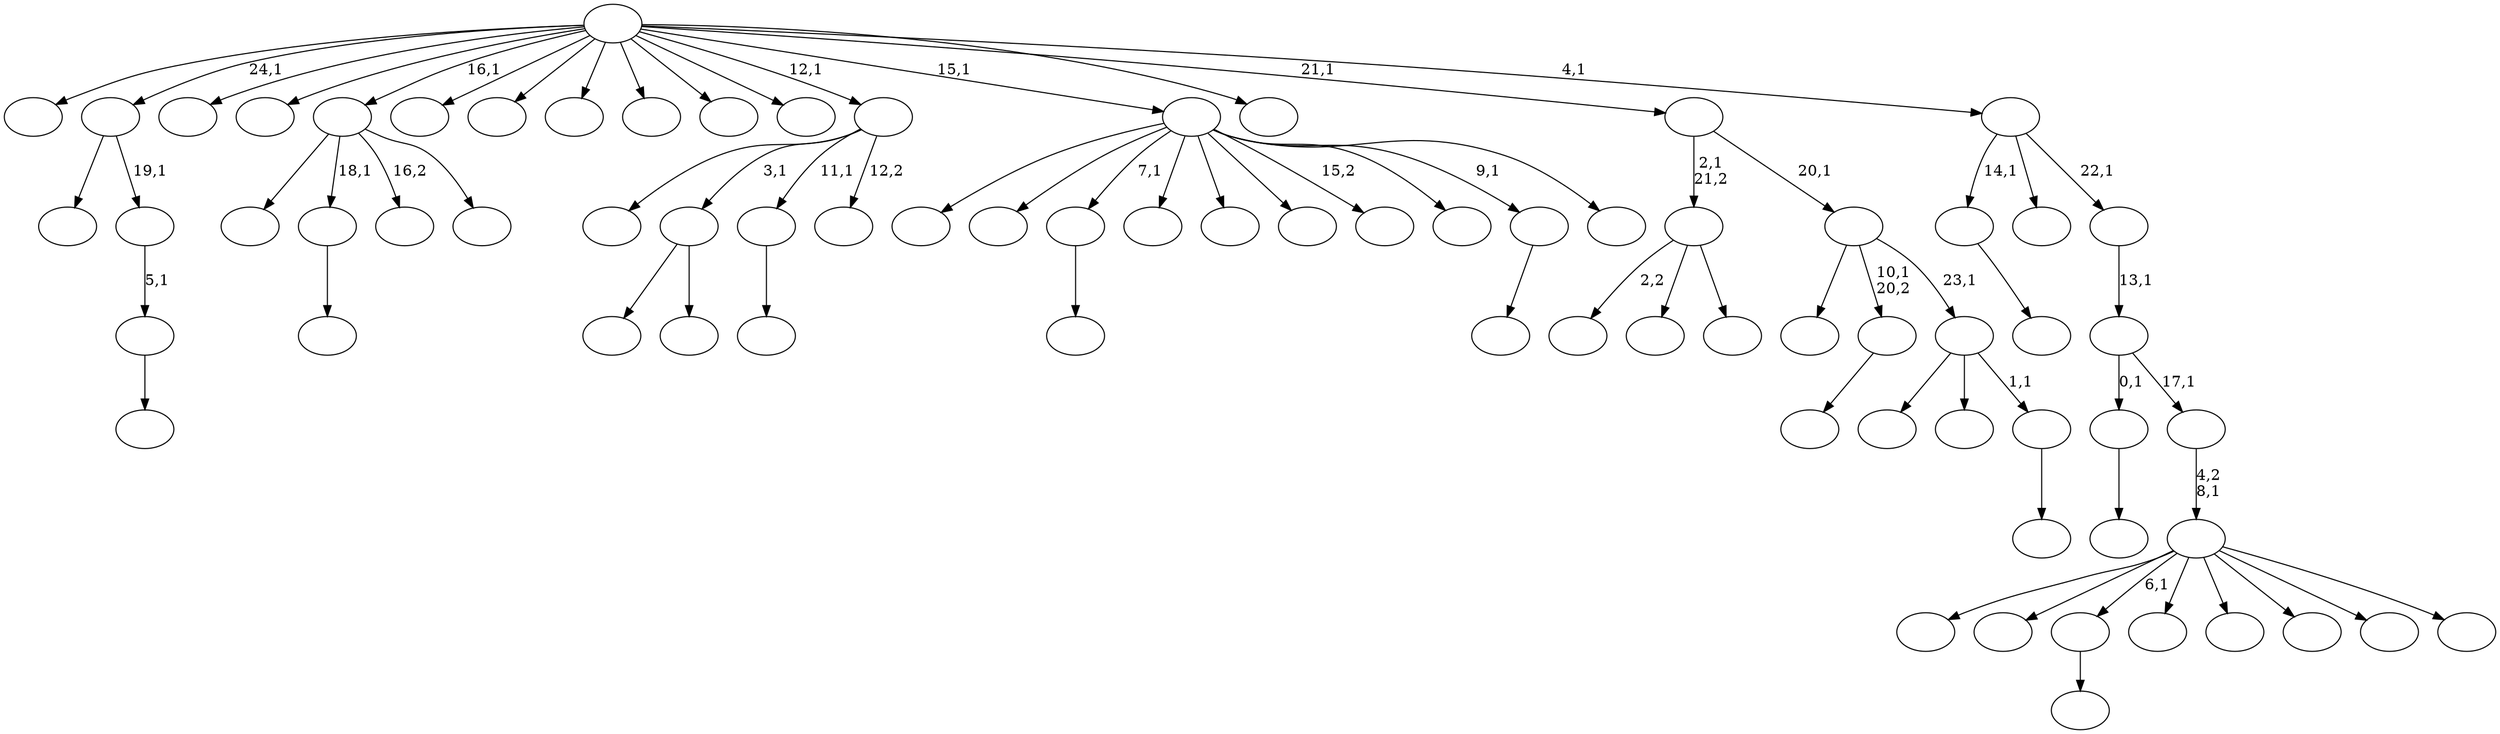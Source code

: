 digraph T {
	75 [label=""]
	74 [label=""]
	73 [label=""]
	72 [label=""]
	71 [label=""]
	70 [label=""]
	69 [label=""]
	68 [label=""]
	67 [label=""]
	66 [label=""]
	65 [label=""]
	64 [label=""]
	63 [label=""]
	62 [label=""]
	61 [label=""]
	60 [label=""]
	59 [label=""]
	58 [label=""]
	57 [label=""]
	56 [label=""]
	55 [label=""]
	54 [label=""]
	53 [label=""]
	52 [label=""]
	51 [label=""]
	50 [label=""]
	49 [label=""]
	48 [label=""]
	47 [label=""]
	46 [label=""]
	45 [label=""]
	44 [label=""]
	43 [label=""]
	42 [label=""]
	41 [label=""]
	40 [label=""]
	39 [label=""]
	38 [label=""]
	37 [label=""]
	36 [label=""]
	35 [label=""]
	34 [label=""]
	33 [label=""]
	32 [label=""]
	31 [label=""]
	30 [label=""]
	29 [label=""]
	28 [label=""]
	27 [label=""]
	26 [label=""]
	25 [label=""]
	24 [label=""]
	23 [label=""]
	22 [label=""]
	21 [label=""]
	20 [label=""]
	19 [label=""]
	18 [label=""]
	17 [label=""]
	16 [label=""]
	15 [label=""]
	14 [label=""]
	13 [label=""]
	12 [label=""]
	11 [label=""]
	10 [label=""]
	9 [label=""]
	8 [label=""]
	7 [label=""]
	6 [label=""]
	5 [label=""]
	4 [label=""]
	3 [label=""]
	2 [label=""]
	1 [label=""]
	0 [label=""]
	69 -> 70 [label=""]
	63 -> 64 [label=""]
	62 -> 63 [label="5,1"]
	61 -> 68 [label=""]
	61 -> 62 [label="19,1"]
	58 -> 59 [label=""]
	50 -> 51 [label=""]
	47 -> 71 [label=""]
	47 -> 69 [label="18,1"]
	47 -> 65 [label="16,2"]
	47 -> 48 [label=""]
	45 -> 46 [label=""]
	41 -> 42 [label=""]
	39 -> 40 [label=""]
	36 -> 73 [label="2,2"]
	36 -> 57 [label=""]
	36 -> 37 [label=""]
	33 -> 54 [label=""]
	33 -> 34 [label=""]
	30 -> 31 [label=""]
	18 -> 55 [label=""]
	18 -> 33 [label="3,1"]
	18 -> 30 [label="11,1"]
	18 -> 19 [label="12,2"]
	15 -> 16 [label=""]
	13 -> 74 [label=""]
	13 -> 67 [label=""]
	13 -> 41 [label="7,1"]
	13 -> 32 [label=""]
	13 -> 29 [label=""]
	13 -> 28 [label=""]
	13 -> 24 [label="15,2"]
	13 -> 17 [label=""]
	13 -> 15 [label="9,1"]
	13 -> 14 [label=""]
	10 -> 11 [label=""]
	9 -> 49 [label=""]
	9 -> 22 [label=""]
	9 -> 10 [label="1,1"]
	8 -> 60 [label=""]
	8 -> 45 [label="10,1\n20,2"]
	8 -> 9 [label="23,1"]
	7 -> 36 [label="2,1\n21,2"]
	7 -> 8 [label="20,1"]
	5 -> 75 [label=""]
	5 -> 72 [label=""]
	5 -> 58 [label="6,1"]
	5 -> 53 [label=""]
	5 -> 38 [label=""]
	5 -> 27 [label=""]
	5 -> 20 [label=""]
	5 -> 6 [label=""]
	4 -> 5 [label="4,2\n8,1"]
	3 -> 50 [label="0,1"]
	3 -> 4 [label="17,1"]
	2 -> 3 [label="13,1"]
	1 -> 39 [label="14,1"]
	1 -> 21 [label=""]
	1 -> 2 [label="22,1"]
	0 -> 66 [label=""]
	0 -> 61 [label="24,1"]
	0 -> 56 [label=""]
	0 -> 52 [label=""]
	0 -> 47 [label="16,1"]
	0 -> 44 [label=""]
	0 -> 43 [label=""]
	0 -> 35 [label=""]
	0 -> 26 [label=""]
	0 -> 25 [label=""]
	0 -> 23 [label=""]
	0 -> 18 [label="12,1"]
	0 -> 13 [label="15,1"]
	0 -> 12 [label=""]
	0 -> 7 [label="21,1"]
	0 -> 1 [label="4,1"]
}
